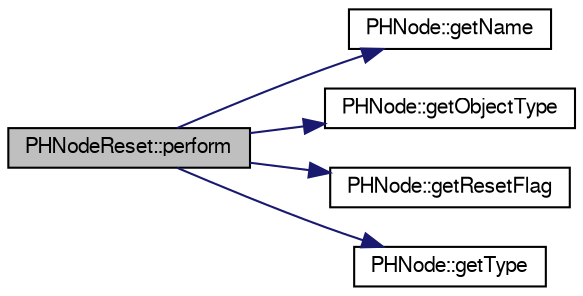 digraph "PHNodeReset::perform"
{
  bgcolor="transparent";
  edge [fontname="FreeSans",fontsize="10",labelfontname="FreeSans",labelfontsize="10"];
  node [fontname="FreeSans",fontsize="10",shape=record];
  rankdir="LR";
  Node1 [label="PHNodeReset::perform",height=0.2,width=0.4,color="black", fillcolor="grey75", style="filled" fontcolor="black"];
  Node1 -> Node2 [color="midnightblue",fontsize="10",style="solid",fontname="FreeSans"];
  Node2 [label="PHNode::getName",height=0.2,width=0.4,color="black",URL="$dc/d82/classPHNode.html#aca3576f926a4401eddc3d88bf0ce0de3"];
  Node1 -> Node3 [color="midnightblue",fontsize="10",style="solid",fontname="FreeSans"];
  Node3 [label="PHNode::getObjectType",height=0.2,width=0.4,color="black",URL="$dc/d82/classPHNode.html#af8e3244a9eae5dd966a719f8847eddb6"];
  Node1 -> Node4 [color="midnightblue",fontsize="10",style="solid",fontname="FreeSans"];
  Node4 [label="PHNode::getResetFlag",height=0.2,width=0.4,color="black",URL="$dc/d82/classPHNode.html#af02d191e793ed8dfee54bff11387ba3e"];
  Node1 -> Node5 [color="midnightblue",fontsize="10",style="solid",fontname="FreeSans"];
  Node5 [label="PHNode::getType",height=0.2,width=0.4,color="black",URL="$dc/d82/classPHNode.html#a4ab1f90aed955a652813bfe377087bda"];
}

